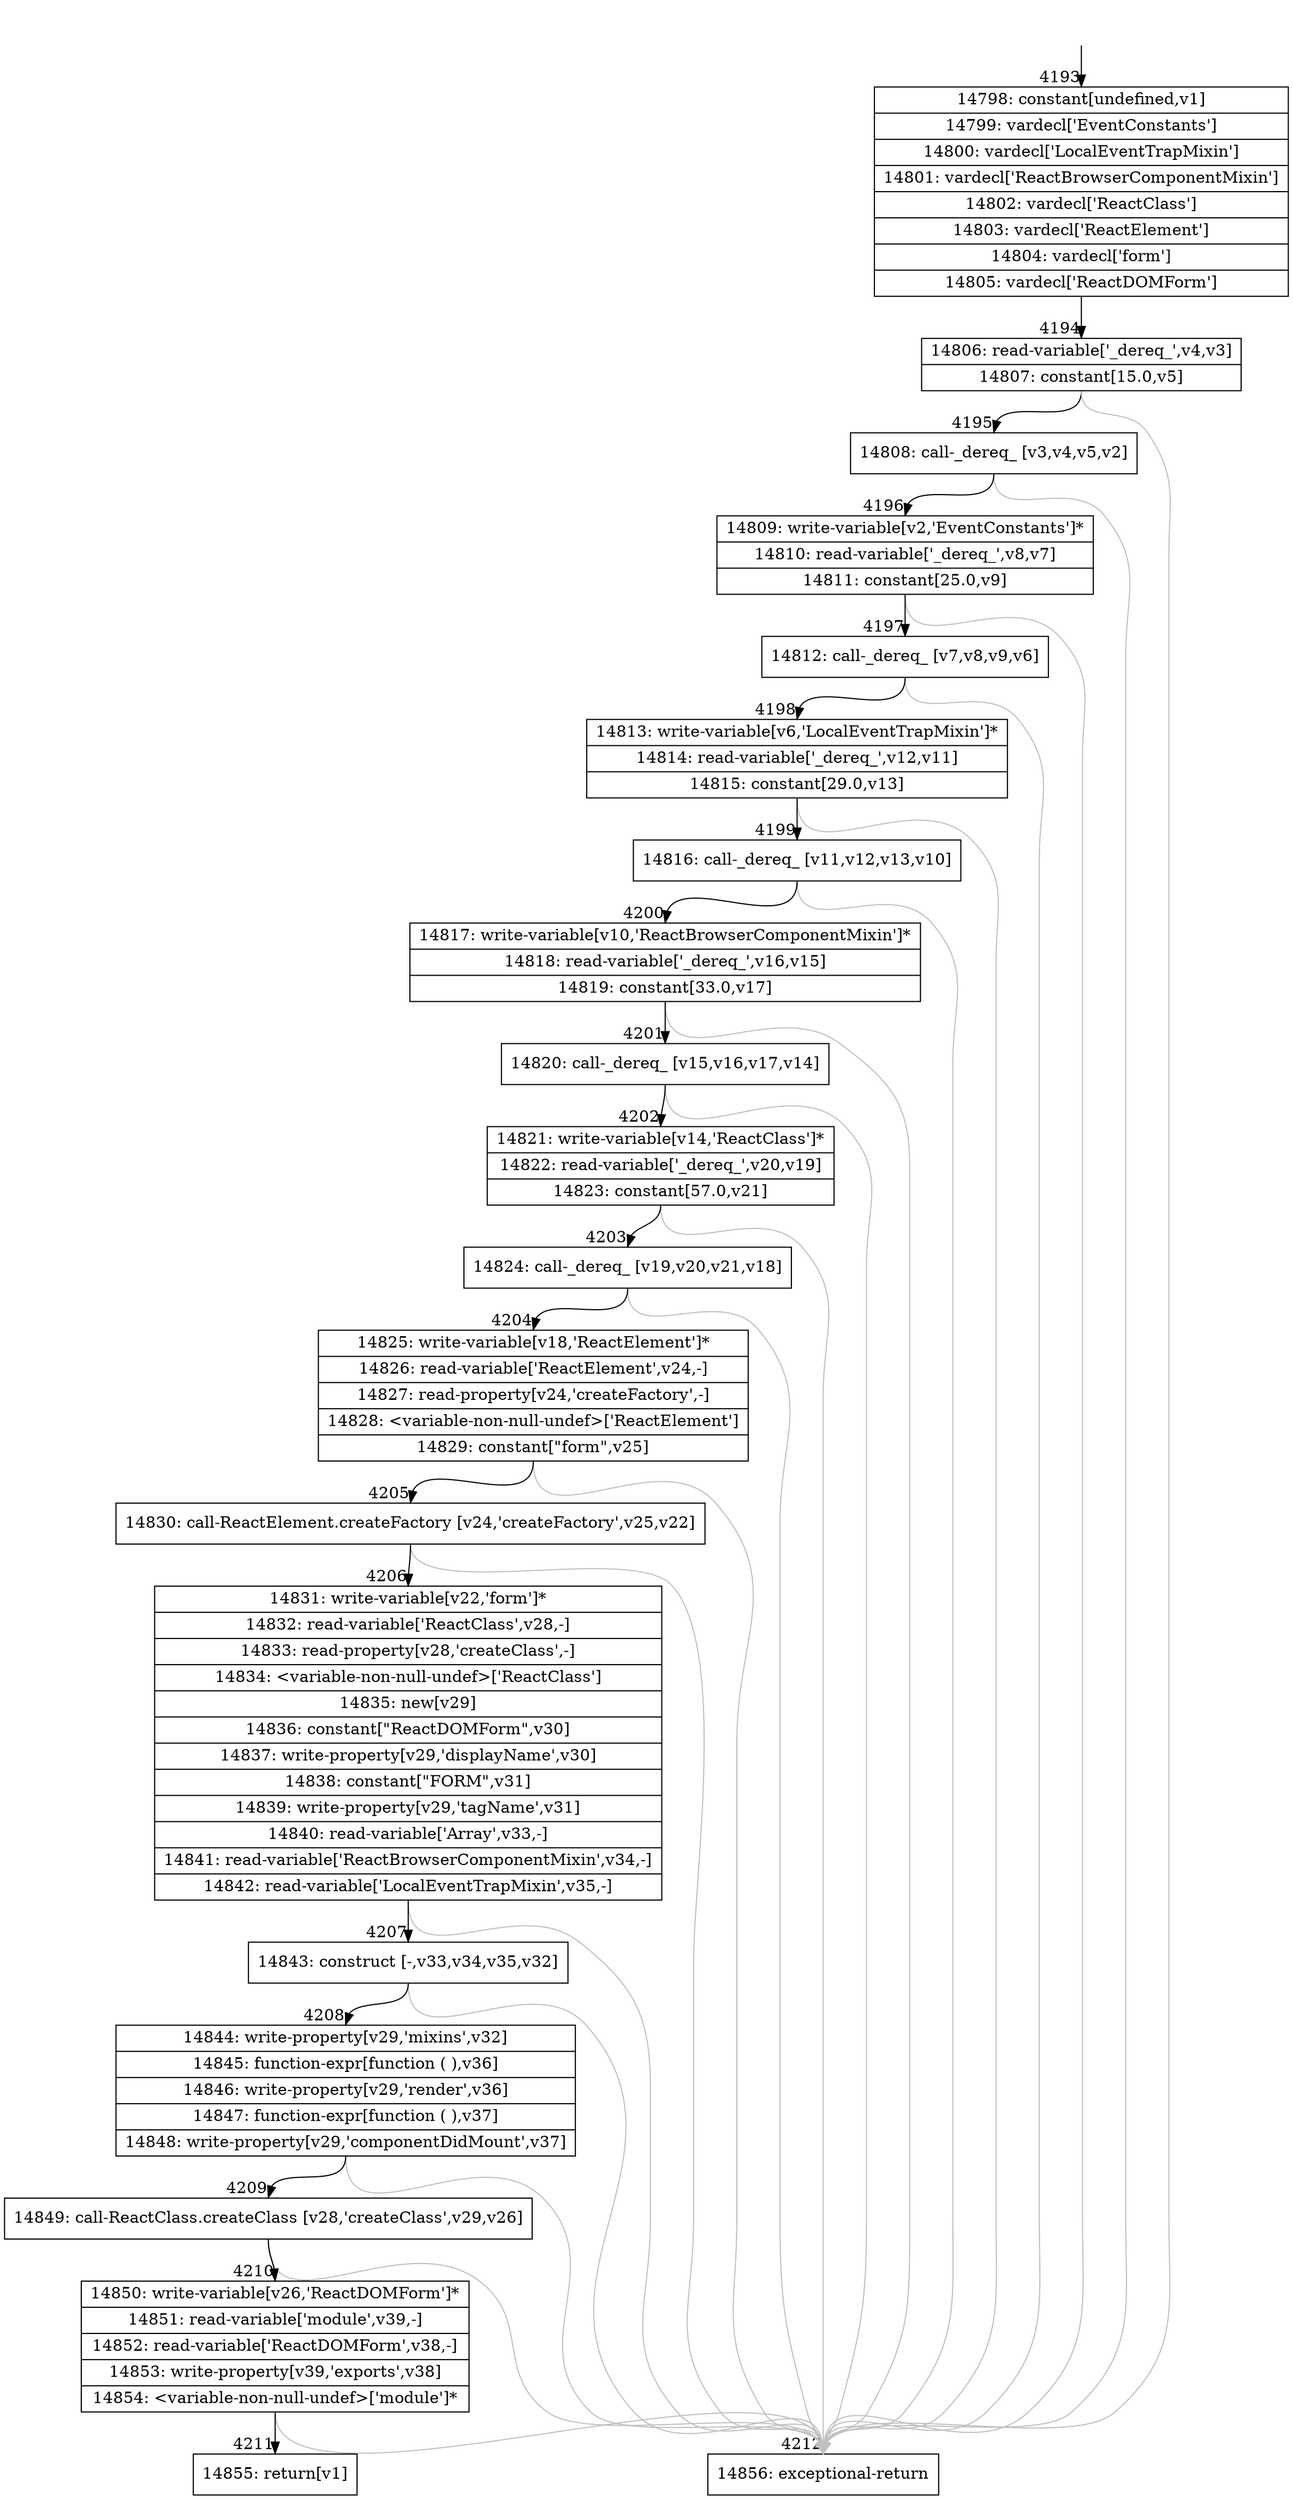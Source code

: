 digraph {
rankdir="TD"
BB_entry279[shape=none,label=""];
BB_entry279 -> BB4193 [tailport=s, headport=n, headlabel="    4193"]
BB4193 [shape=record label="{14798: constant[undefined,v1]|14799: vardecl['EventConstants']|14800: vardecl['LocalEventTrapMixin']|14801: vardecl['ReactBrowserComponentMixin']|14802: vardecl['ReactClass']|14803: vardecl['ReactElement']|14804: vardecl['form']|14805: vardecl['ReactDOMForm']}" ] 
BB4193 -> BB4194 [tailport=s, headport=n, headlabel="      4194"]
BB4194 [shape=record label="{14806: read-variable['_dereq_',v4,v3]|14807: constant[15.0,v5]}" ] 
BB4194 -> BB4195 [tailport=s, headport=n, headlabel="      4195"]
BB4194 -> BB4212 [tailport=s, headport=n, color=gray, headlabel="      4212"]
BB4195 [shape=record label="{14808: call-_dereq_ [v3,v4,v5,v2]}" ] 
BB4195 -> BB4196 [tailport=s, headport=n, headlabel="      4196"]
BB4195 -> BB4212 [tailport=s, headport=n, color=gray]
BB4196 [shape=record label="{14809: write-variable[v2,'EventConstants']*|14810: read-variable['_dereq_',v8,v7]|14811: constant[25.0,v9]}" ] 
BB4196 -> BB4197 [tailport=s, headport=n, headlabel="      4197"]
BB4196 -> BB4212 [tailport=s, headport=n, color=gray]
BB4197 [shape=record label="{14812: call-_dereq_ [v7,v8,v9,v6]}" ] 
BB4197 -> BB4198 [tailport=s, headport=n, headlabel="      4198"]
BB4197 -> BB4212 [tailport=s, headport=n, color=gray]
BB4198 [shape=record label="{14813: write-variable[v6,'LocalEventTrapMixin']*|14814: read-variable['_dereq_',v12,v11]|14815: constant[29.0,v13]}" ] 
BB4198 -> BB4199 [tailport=s, headport=n, headlabel="      4199"]
BB4198 -> BB4212 [tailport=s, headport=n, color=gray]
BB4199 [shape=record label="{14816: call-_dereq_ [v11,v12,v13,v10]}" ] 
BB4199 -> BB4200 [tailport=s, headport=n, headlabel="      4200"]
BB4199 -> BB4212 [tailport=s, headport=n, color=gray]
BB4200 [shape=record label="{14817: write-variable[v10,'ReactBrowserComponentMixin']*|14818: read-variable['_dereq_',v16,v15]|14819: constant[33.0,v17]}" ] 
BB4200 -> BB4201 [tailport=s, headport=n, headlabel="      4201"]
BB4200 -> BB4212 [tailport=s, headport=n, color=gray]
BB4201 [shape=record label="{14820: call-_dereq_ [v15,v16,v17,v14]}" ] 
BB4201 -> BB4202 [tailport=s, headport=n, headlabel="      4202"]
BB4201 -> BB4212 [tailport=s, headport=n, color=gray]
BB4202 [shape=record label="{14821: write-variable[v14,'ReactClass']*|14822: read-variable['_dereq_',v20,v19]|14823: constant[57.0,v21]}" ] 
BB4202 -> BB4203 [tailport=s, headport=n, headlabel="      4203"]
BB4202 -> BB4212 [tailport=s, headport=n, color=gray]
BB4203 [shape=record label="{14824: call-_dereq_ [v19,v20,v21,v18]}" ] 
BB4203 -> BB4204 [tailport=s, headport=n, headlabel="      4204"]
BB4203 -> BB4212 [tailport=s, headport=n, color=gray]
BB4204 [shape=record label="{14825: write-variable[v18,'ReactElement']*|14826: read-variable['ReactElement',v24,-]|14827: read-property[v24,'createFactory',-]|14828: \<variable-non-null-undef\>['ReactElement']|14829: constant[\"form\",v25]}" ] 
BB4204 -> BB4205 [tailport=s, headport=n, headlabel="      4205"]
BB4204 -> BB4212 [tailport=s, headport=n, color=gray]
BB4205 [shape=record label="{14830: call-ReactElement.createFactory [v24,'createFactory',v25,v22]}" ] 
BB4205 -> BB4206 [tailport=s, headport=n, headlabel="      4206"]
BB4205 -> BB4212 [tailport=s, headport=n, color=gray]
BB4206 [shape=record label="{14831: write-variable[v22,'form']*|14832: read-variable['ReactClass',v28,-]|14833: read-property[v28,'createClass',-]|14834: \<variable-non-null-undef\>['ReactClass']|14835: new[v29]|14836: constant[\"ReactDOMForm\",v30]|14837: write-property[v29,'displayName',v30]|14838: constant[\"FORM\",v31]|14839: write-property[v29,'tagName',v31]|14840: read-variable['Array',v33,-]|14841: read-variable['ReactBrowserComponentMixin',v34,-]|14842: read-variable['LocalEventTrapMixin',v35,-]}" ] 
BB4206 -> BB4207 [tailport=s, headport=n, headlabel="      4207"]
BB4206 -> BB4212 [tailport=s, headport=n, color=gray]
BB4207 [shape=record label="{14843: construct [-,v33,v34,v35,v32]}" ] 
BB4207 -> BB4208 [tailport=s, headport=n, headlabel="      4208"]
BB4207 -> BB4212 [tailport=s, headport=n, color=gray]
BB4208 [shape=record label="{14844: write-property[v29,'mixins',v32]|14845: function-expr[function ( ),v36]|14846: write-property[v29,'render',v36]|14847: function-expr[function ( ),v37]|14848: write-property[v29,'componentDidMount',v37]}" ] 
BB4208 -> BB4209 [tailport=s, headport=n, headlabel="      4209"]
BB4208 -> BB4212 [tailport=s, headport=n, color=gray]
BB4209 [shape=record label="{14849: call-ReactClass.createClass [v28,'createClass',v29,v26]}" ] 
BB4209 -> BB4210 [tailport=s, headport=n, headlabel="      4210"]
BB4209 -> BB4212 [tailport=s, headport=n, color=gray]
BB4210 [shape=record label="{14850: write-variable[v26,'ReactDOMForm']*|14851: read-variable['module',v39,-]|14852: read-variable['ReactDOMForm',v38,-]|14853: write-property[v39,'exports',v38]|14854: \<variable-non-null-undef\>['module']*}" ] 
BB4210 -> BB4211 [tailport=s, headport=n, headlabel="      4211"]
BB4210 -> BB4212 [tailport=s, headport=n, color=gray]
BB4211 [shape=record label="{14855: return[v1]}" ] 
BB4212 [shape=record label="{14856: exceptional-return}" ] 
//#$~ 8003
}
